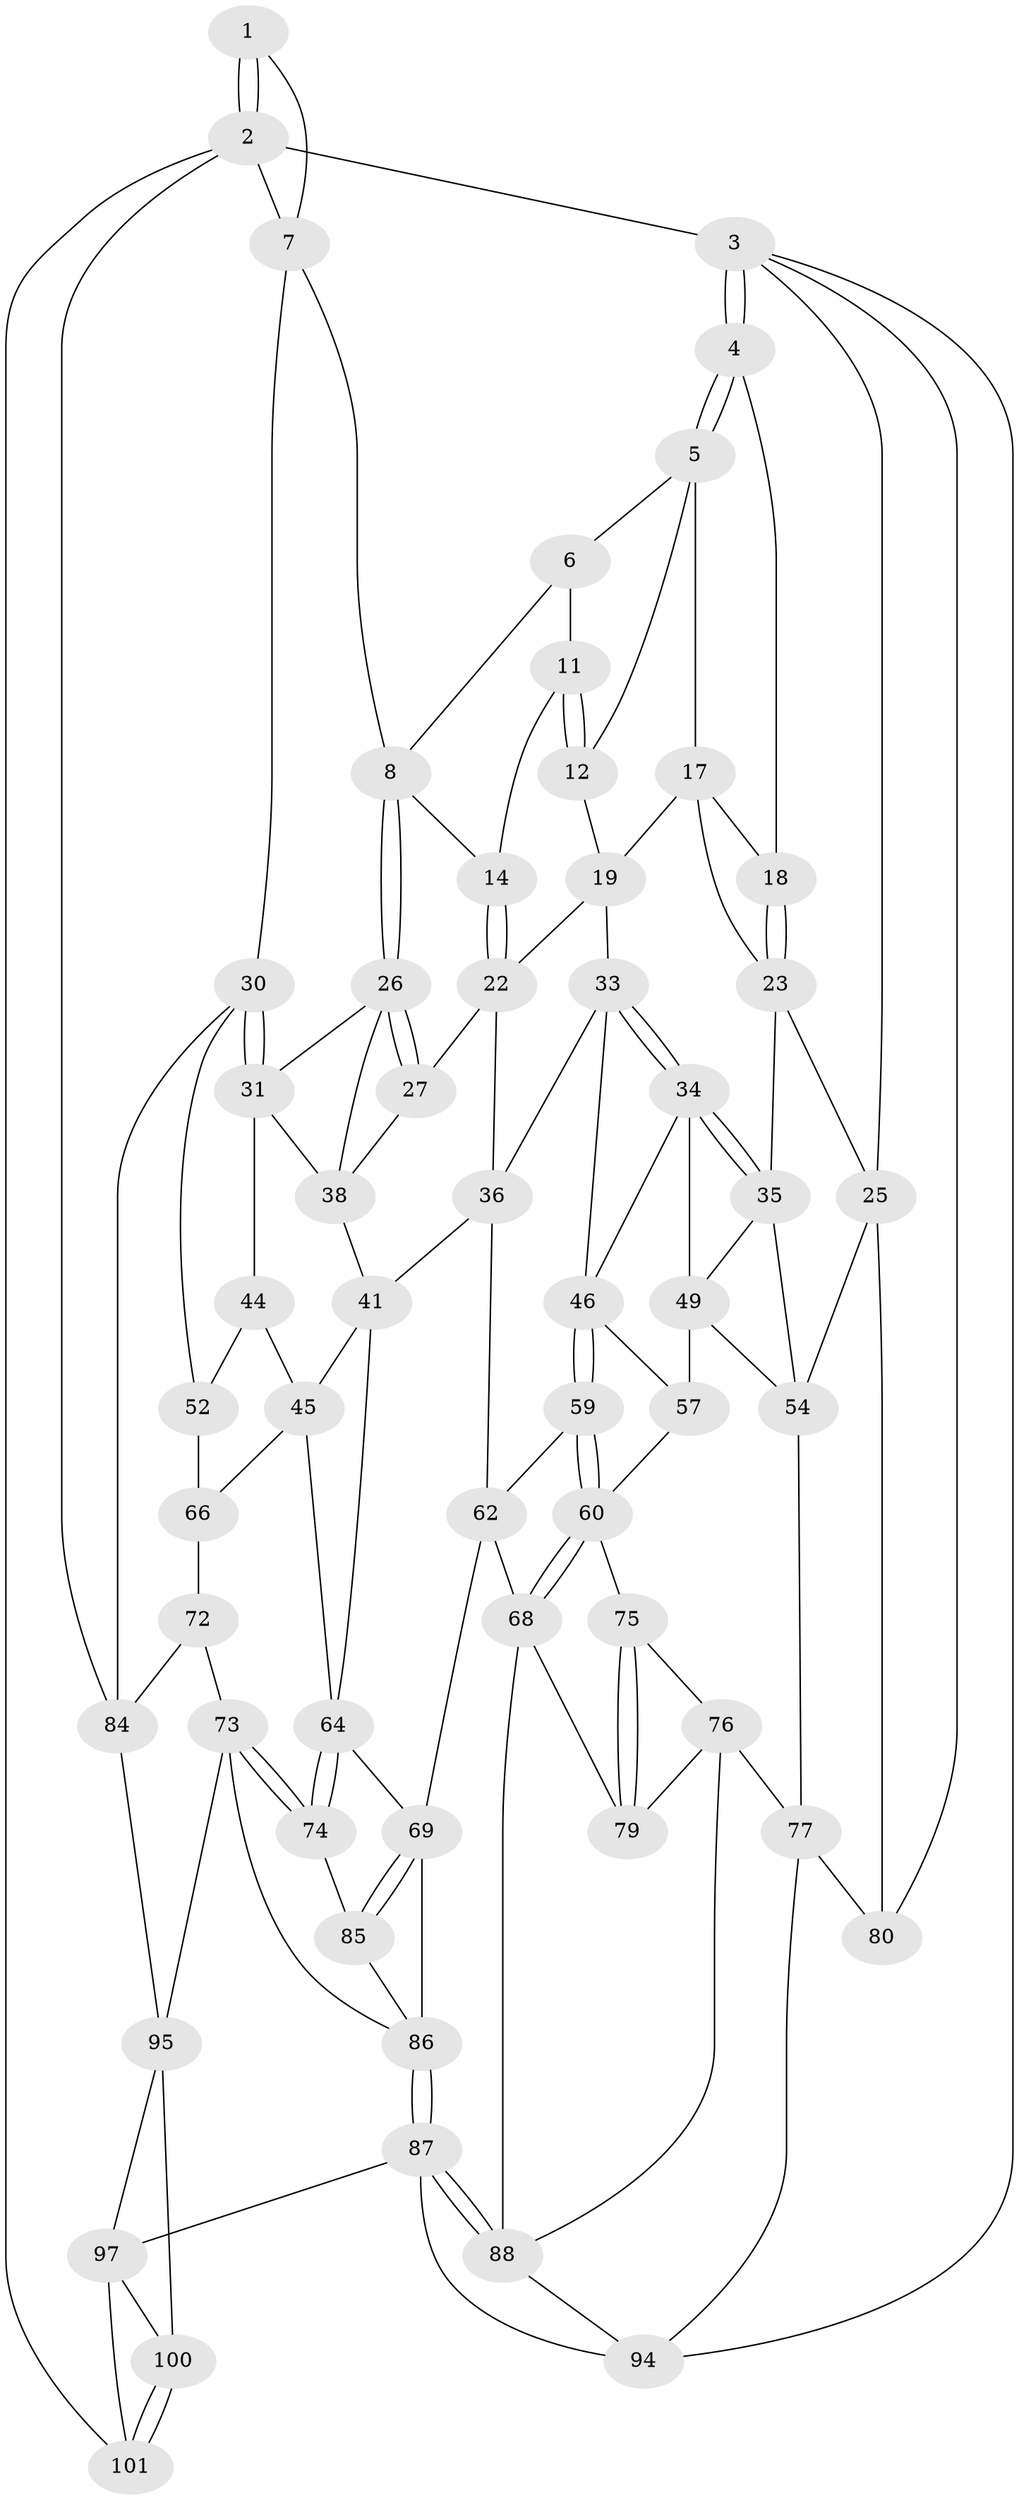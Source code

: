 // original degree distribution, {3: 0.0196078431372549, 6: 0.20588235294117646, 5: 0.5490196078431373, 4: 0.22549019607843138}
// Generated by graph-tools (version 1.1) at 2025/11/02/21/25 10:11:13]
// undirected, 59 vertices, 129 edges
graph export_dot {
graph [start="1"]
  node [color=gray90,style=filled];
  1 [pos="+0.7018130390530521+0"];
  2 [pos="+1+0",super="+83"];
  3 [pos="+0+0",super="+81"];
  4 [pos="+0+0"];
  5 [pos="+0.29411551538282993+0",super="+13"];
  6 [pos="+0.6126957466326048+0",super="+10"];
  7 [pos="+0.9020719724946298+0.20444894014247475",super="+29"];
  8 [pos="+0.8627534697855246+0.23684218539864427",super="+9"];
  11 [pos="+0.5145280376531297+0.15632129332510794",super="+15"];
  12 [pos="+0.4216071059832619+0.15017422402877287",super="+16"];
  14 [pos="+0.6728172023153732+0.26325483392868454"];
  17 [pos="+0.37785889166145376+0.13269337437826767",super="+21"];
  18 [pos="+0.16451346756959737+0.27996328968192313"];
  19 [pos="+0.5132531764268777+0.2816585302174838",super="+20"];
  22 [pos="+0.6145855506170094+0.33150295797443696",super="+28"];
  23 [pos="+0.16986778078780862+0.3022132874877232",super="+24"];
  25 [pos="+0+0.452510713202376",super="+56"];
  26 [pos="+0.8622730743048742+0.2575099444372257",super="+32"];
  27 [pos="+0.7572128172842343+0.4348372739880591"];
  30 [pos="+1+0.5198743151903256",super="+51"];
  31 [pos="+1+0.4850410955141742",super="+40"];
  33 [pos="+0.365156880577281+0.3992043047857091",super="+37"];
  34 [pos="+0.2798695867159806+0.48414727310866457",super="+48"];
  35 [pos="+0.10947861118393062+0.4560598473882159",super="+50"];
  36 [pos="+0.5618970968431347+0.4870407421180717",super="+43"];
  38 [pos="+0.8615333349245402+0.4636451203065116",super="+39"];
  41 [pos="+0.7589795554471417+0.5577928244070164",super="+42"];
  44 [pos="+0.8887132637930721+0.5582977656408562"];
  45 [pos="+0.816962858213596+0.5933991040373228",super="+63"];
  46 [pos="+0.36560575834779824+0.5745396349433728",super="+47"];
  49 [pos="+0.2521726975586457+0.5719205464241921",super="+58"];
  52 [pos="+1+0.6689503616244308",super="+53"];
  54 [pos="+0.14515370873837918+0.6655116703772385",super="+55"];
  57 [pos="+0.285644433357053+0.6675800721486064"];
  59 [pos="+0.3993129985002137+0.6102395522509638"];
  60 [pos="+0.39003506848429526+0.7204934660198582",super="+61"];
  62 [pos="+0.5621957367348988+0.5421153031708172",super="+67"];
  64 [pos="+0.7625594843151587+0.7400963670188448",super="+65"];
  66 [pos="+0.8619665844797036+0.6543697175713107",super="+71"];
  68 [pos="+0.42111739910533896+0.7602484020652218",super="+78"];
  69 [pos="+0.5977121184732469+0.751378671087174",super="+70"];
  72 [pos="+0.8505449894870566+0.7981000487311227"];
  73 [pos="+0.791076108835291+0.7862575844956698",super="+92"];
  74 [pos="+0.7723504974214344+0.766266248719639"];
  75 [pos="+0.26453841286385676+0.721817671638683"];
  76 [pos="+0.1968501623927603+0.7796780636570699",super="+90"];
  77 [pos="+0.11556235755326946+0.7579323683539528",super="+82"];
  79 [pos="+0.2890374310129689+0.8098883702239826"];
  80 [pos="+0+0.8529023364469238"];
  84 [pos="+1+1",super="+91"];
  85 [pos="+0.6741378474731959+0.8024504812863127"];
  86 [pos="+0.6060415797253537+0.9447533838442472",super="+89"];
  87 [pos="+0.5307029312631897+1",super="+99"];
  88 [pos="+0.42175295720201733+0.8970229870365712",super="+93"];
  94 [pos="+0.20136318150678473+0.9640555159025213",super="+102"];
  95 [pos="+0.8843990089037713+0.9303871874310979",super="+96"];
  97 [pos="+0.7725966845369125+0.9713524098117146",super="+98"];
  100 [pos="+0.8153467807326388+0.9844351711309798"];
  101 [pos="+0.7937518554044993+1"];
  1 -- 2;
  1 -- 2;
  1 -- 7;
  2 -- 3 [weight=2];
  2 -- 7;
  2 -- 84;
  2 -- 101;
  3 -- 4;
  3 -- 4;
  3 -- 25;
  3 -- 80;
  3 -- 94;
  4 -- 5;
  4 -- 5;
  4 -- 18;
  5 -- 6;
  5 -- 17;
  5 -- 12;
  6 -- 8;
  6 -- 11;
  7 -- 8;
  7 -- 30;
  8 -- 26;
  8 -- 26;
  8 -- 14;
  11 -- 12 [weight=2];
  11 -- 12;
  11 -- 14;
  12 -- 19;
  14 -- 22;
  14 -- 22;
  17 -- 18;
  17 -- 23;
  17 -- 19;
  18 -- 23;
  18 -- 23;
  19 -- 22;
  19 -- 33;
  22 -- 27;
  22 -- 36;
  23 -- 25;
  23 -- 35;
  25 -- 80;
  25 -- 54;
  26 -- 27;
  26 -- 27;
  26 -- 38;
  26 -- 31;
  27 -- 38;
  30 -- 31;
  30 -- 31;
  30 -- 52;
  30 -- 84;
  31 -- 44;
  31 -- 38;
  33 -- 34;
  33 -- 34;
  33 -- 36;
  33 -- 46;
  34 -- 35;
  34 -- 35;
  34 -- 49;
  34 -- 46;
  35 -- 49;
  35 -- 54;
  36 -- 62;
  36 -- 41;
  38 -- 41;
  41 -- 45;
  41 -- 64;
  44 -- 45;
  44 -- 52;
  45 -- 64;
  45 -- 66;
  46 -- 59;
  46 -- 59;
  46 -- 57;
  49 -- 54;
  49 -- 57;
  52 -- 66 [weight=2];
  54 -- 77;
  57 -- 60;
  59 -- 60;
  59 -- 60;
  59 -- 62;
  60 -- 68;
  60 -- 68;
  60 -- 75;
  62 -- 68;
  62 -- 69;
  64 -- 74;
  64 -- 74;
  64 -- 69;
  66 -- 72;
  68 -- 88;
  68 -- 79;
  69 -- 85;
  69 -- 85;
  69 -- 86;
  72 -- 73;
  72 -- 84;
  73 -- 74;
  73 -- 74;
  73 -- 86;
  73 -- 95;
  74 -- 85;
  75 -- 76;
  75 -- 79;
  75 -- 79;
  76 -- 77;
  76 -- 88;
  76 -- 79;
  77 -- 80;
  77 -- 94;
  84 -- 95;
  85 -- 86;
  86 -- 87;
  86 -- 87;
  87 -- 88;
  87 -- 88;
  87 -- 97;
  87 -- 94;
  88 -- 94;
  95 -- 100;
  95 -- 97;
  97 -- 100;
  97 -- 101;
  100 -- 101;
  100 -- 101;
}
